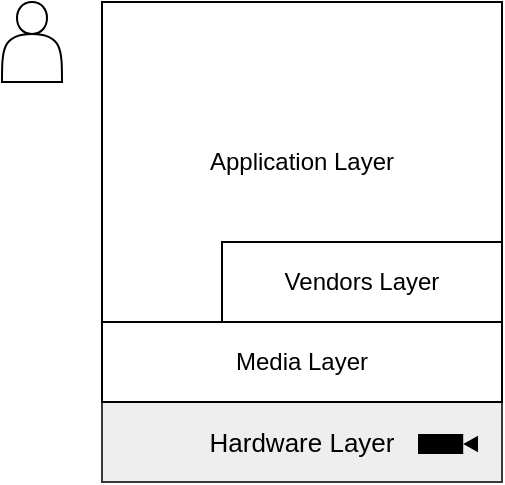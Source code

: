 <mxfile version="20.0.3" type="github">
  <diagram id="LsfKz9xEiHTjwQYNalZ0" name="Page-1">
    <mxGraphModel dx="875" dy="763" grid="1" gridSize="10" guides="1" tooltips="1" connect="1" arrows="1" fold="1" page="1" pageScale="1" pageWidth="850" pageHeight="1100" math="0" shadow="0">
      <root>
        <mxCell id="0" />
        <mxCell id="1" parent="0" />
        <mxCell id="d1nthGIvyw4kQUc58HfT-1" value="Hardware Layer" style="rounded=0;whiteSpace=wrap;html=1;strokeWidth=1;fillColor=#eeeeee;strokeColor=#36393d;fontSize=13;" vertex="1" parent="1">
          <mxGeometry x="280" y="280" width="200" height="40" as="geometry" />
        </mxCell>
        <mxCell id="d1nthGIvyw4kQUc58HfT-2" value="Application Layer" style="rounded=0;whiteSpace=wrap;html=1;" vertex="1" parent="1">
          <mxGeometry x="280" y="80" width="200" height="160" as="geometry" />
        </mxCell>
        <mxCell id="d1nthGIvyw4kQUc58HfT-4" value="Media Layer" style="rounded=0;whiteSpace=wrap;html=1;" vertex="1" parent="1">
          <mxGeometry x="280" y="240" width="200" height="40" as="geometry" />
        </mxCell>
        <mxCell id="d1nthGIvyw4kQUc58HfT-6" value="Vendors Layer" style="rounded=0;whiteSpace=wrap;html=1;" vertex="1" parent="1">
          <mxGeometry x="340" y="200" width="140" height="40" as="geometry" />
        </mxCell>
        <mxCell id="d1nthGIvyw4kQUc58HfT-7" value="" style="shape=mxgraph.signs.tech.video_camera;html=1;pointerEvents=1;fillColor=#000000;strokeColor=none;verticalLabelPosition=bottom;verticalAlign=top;align=center;" vertex="1" parent="1">
          <mxGeometry x="438" y="296" width="30" height="10" as="geometry" />
        </mxCell>
        <mxCell id="d1nthGIvyw4kQUc58HfT-11" value="" style="shape=actor;whiteSpace=wrap;html=1;" vertex="1" parent="1">
          <mxGeometry x="230" y="80" width="30" height="40" as="geometry" />
        </mxCell>
      </root>
    </mxGraphModel>
  </diagram>
</mxfile>
